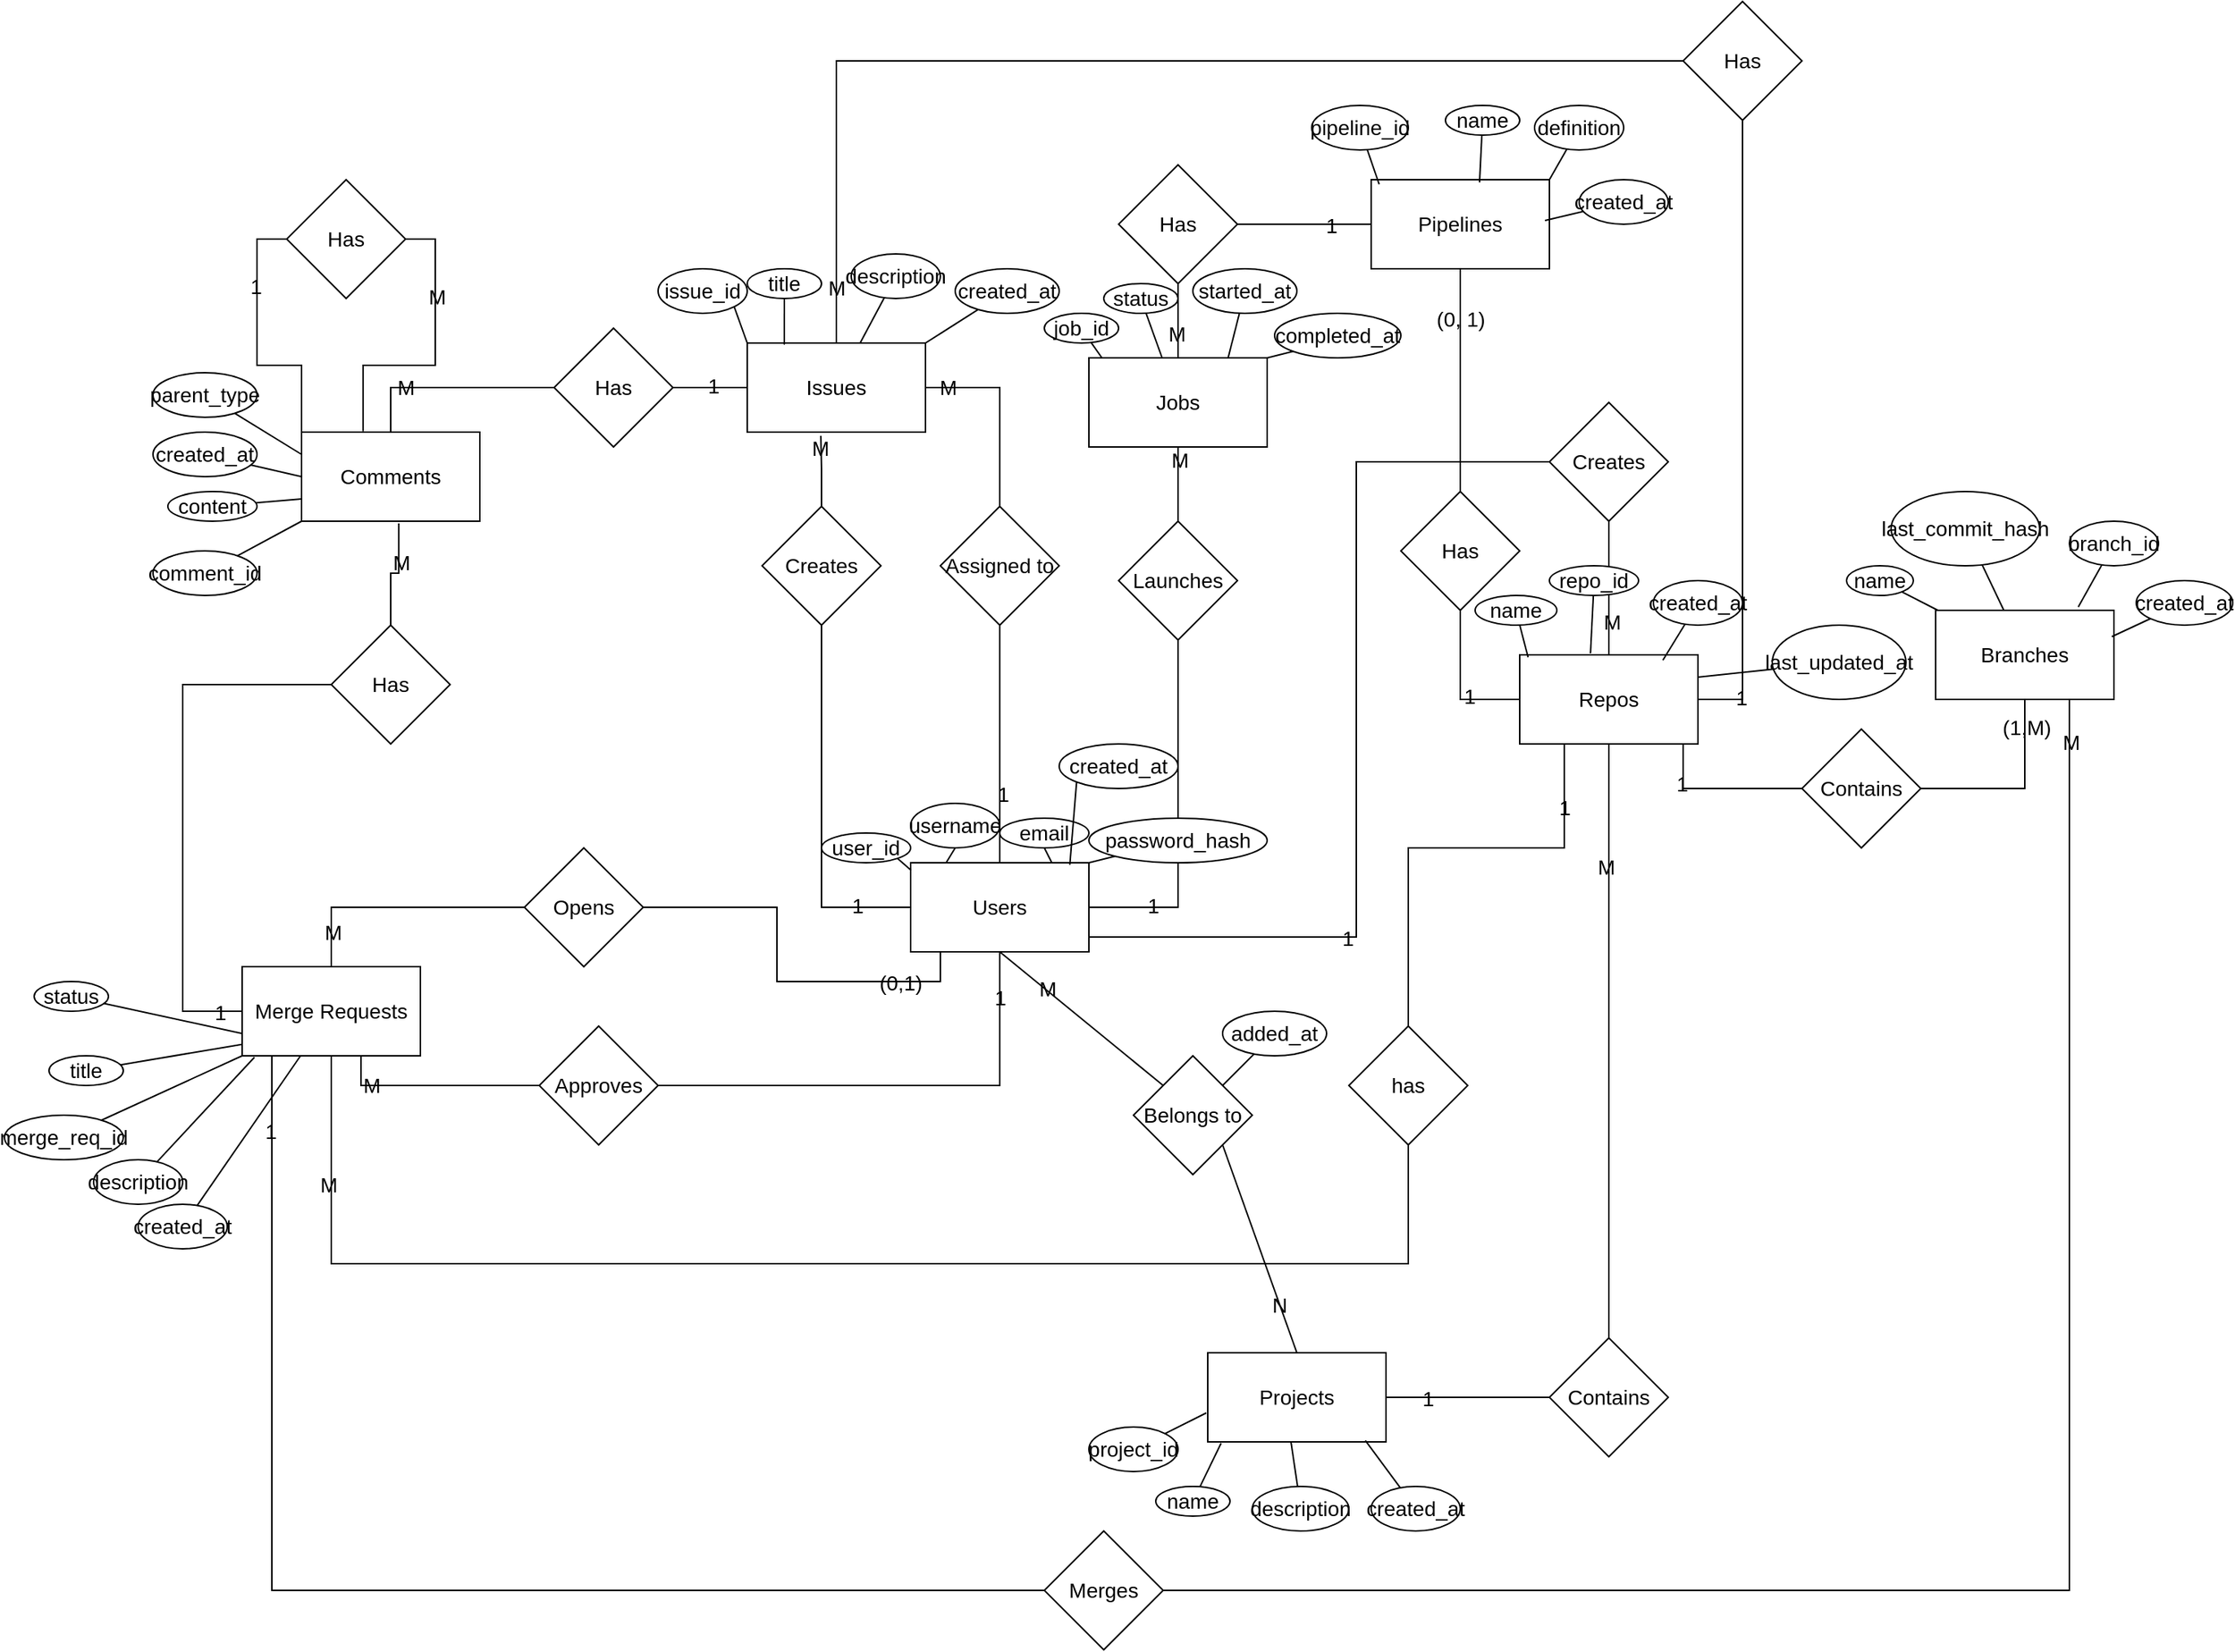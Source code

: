 <mxfile version="25.0.3">
  <diagram name="Page-1" id="9WMXPmVGfLl9m-wF9AGq">
    <mxGraphModel dx="3436" dy="2526" grid="1" gridSize="10" guides="1" tooltips="1" connect="1" arrows="1" fold="1" page="1" pageScale="1" pageWidth="850" pageHeight="1100" math="0" shadow="0">
      <root>
        <mxCell id="0" />
        <mxCell id="1" parent="0" />
        <mxCell id="Exz_5KAonhEpIPO5piU3-28" style="edgeStyle=orthogonalEdgeStyle;shape=connector;rounded=0;orthogonalLoop=1;jettySize=auto;html=1;entryX=0.5;entryY=1;entryDx=0;entryDy=0;strokeColor=default;align=center;verticalAlign=middle;fontFamily=Helvetica;fontSize=14;fontColor=default;labelBackgroundColor=none;endArrow=none;endFill=0;" parent="1" source="7focWxFbv3LHwCpcYrbg-1" target="Exz_5KAonhEpIPO5piU3-11" edge="1">
          <mxGeometry relative="1" as="geometry" />
        </mxCell>
        <mxCell id="Exz_5KAonhEpIPO5piU3-44" value="1" style="edgeLabel;html=1;align=center;verticalAlign=middle;resizable=0;points=[];fontFamily=Helvetica;fontSize=14;fontColor=default;labelBackgroundColor=none;" parent="Exz_5KAonhEpIPO5piU3-28" vertex="1" connectable="0">
          <mxGeometry x="-0.643" y="1" relative="1" as="geometry">
            <mxPoint as="offset" />
          </mxGeometry>
        </mxCell>
        <mxCell id="Exz_5KAonhEpIPO5piU3-42" style="edgeStyle=orthogonalEdgeStyle;shape=connector;rounded=0;orthogonalLoop=1;jettySize=auto;html=1;entryX=0;entryY=0.5;entryDx=0;entryDy=0;strokeColor=default;align=center;verticalAlign=middle;fontFamily=Helvetica;fontSize=14;fontColor=default;labelBackgroundColor=none;endArrow=none;endFill=0;" parent="1" source="7focWxFbv3LHwCpcYrbg-1" target="Exz_5KAonhEpIPO5piU3-40" edge="1">
          <mxGeometry relative="1" as="geometry">
            <Array as="points">
              <mxPoint x="390" y="440" />
              <mxPoint x="390" y="120" />
            </Array>
          </mxGeometry>
        </mxCell>
        <mxCell id="Exz_5KAonhEpIPO5piU3-46" value="1" style="edgeLabel;html=1;align=center;verticalAlign=middle;resizable=0;points=[];fontFamily=Helvetica;fontSize=14;fontColor=default;labelBackgroundColor=none;" parent="Exz_5KAonhEpIPO5piU3-42" vertex="1" connectable="0">
          <mxGeometry x="-0.447" y="-1" relative="1" as="geometry">
            <mxPoint as="offset" />
          </mxGeometry>
        </mxCell>
        <mxCell id="7focWxFbv3LHwCpcYrbg-1" value="Users" style="rounded=0;whiteSpace=wrap;html=1;fontSize=14;labelBackgroundColor=none;" parent="1" vertex="1">
          <mxGeometry x="90" y="390" width="120" height="60" as="geometry" />
        </mxCell>
        <mxCell id="Exz_5KAonhEpIPO5piU3-63" style="edgeStyle=orthogonalEdgeStyle;shape=connector;rounded=0;orthogonalLoop=1;jettySize=auto;html=1;entryX=0.5;entryY=1;entryDx=0;entryDy=0;strokeColor=default;align=center;verticalAlign=middle;fontFamily=Helvetica;fontSize=14;fontColor=default;labelBackgroundColor=none;endArrow=none;endFill=0;" parent="1" source="Exz_5KAonhEpIPO5piU3-1" target="Exz_5KAonhEpIPO5piU3-59" edge="1">
          <mxGeometry relative="1" as="geometry">
            <Array as="points">
              <mxPoint x="650" y="280" />
            </Array>
          </mxGeometry>
        </mxCell>
        <mxCell id="Exz_5KAonhEpIPO5piU3-64" value="1" style="edgeLabel;html=1;align=center;verticalAlign=middle;resizable=0;points=[];fontFamily=Helvetica;fontSize=14;fontColor=default;labelBackgroundColor=none;" parent="Exz_5KAonhEpIPO5piU3-63" vertex="1" connectable="0">
          <mxGeometry x="-0.852" y="1" relative="1" as="geometry">
            <mxPoint as="offset" />
          </mxGeometry>
        </mxCell>
        <mxCell id="Exz_5KAonhEpIPO5piU3-78" style="edgeStyle=orthogonalEdgeStyle;shape=connector;rounded=0;orthogonalLoop=1;jettySize=auto;html=1;entryX=0;entryY=0.5;entryDx=0;entryDy=0;strokeColor=default;align=center;verticalAlign=middle;fontFamily=Helvetica;fontSize=14;fontColor=default;labelBackgroundColor=none;endArrow=none;endFill=0;" parent="1" source="Exz_5KAonhEpIPO5piU3-1" target="Exz_5KAonhEpIPO5piU3-77" edge="1">
          <mxGeometry relative="1" as="geometry">
            <Array as="points">
              <mxPoint x="610" y="340" />
            </Array>
          </mxGeometry>
        </mxCell>
        <mxCell id="Exz_5KAonhEpIPO5piU3-80" value="1" style="edgeLabel;html=1;align=center;verticalAlign=middle;resizable=0;points=[];fontFamily=Helvetica;fontSize=14;fontColor=default;labelBackgroundColor=none;" parent="Exz_5KAonhEpIPO5piU3-78" vertex="1" connectable="0">
          <mxGeometry x="-0.522" y="-1" relative="1" as="geometry">
            <mxPoint as="offset" />
          </mxGeometry>
        </mxCell>
        <mxCell id="Exz_5KAonhEpIPO5piU3-1" value="Repos" style="rounded=0;whiteSpace=wrap;html=1;fontSize=14;labelBackgroundColor=none;" parent="1" vertex="1">
          <mxGeometry x="500" y="250" width="120" height="60" as="geometry" />
        </mxCell>
        <mxCell id="Exz_5KAonhEpIPO5piU3-61" style="edgeStyle=orthogonalEdgeStyle;shape=connector;rounded=0;orthogonalLoop=1;jettySize=auto;html=1;entryX=0;entryY=0.5;entryDx=0;entryDy=0;strokeColor=default;align=center;verticalAlign=middle;fontFamily=Helvetica;fontSize=14;fontColor=default;labelBackgroundColor=none;endArrow=none;endFill=0;" parent="1" source="Exz_5KAonhEpIPO5piU3-2" target="Exz_5KAonhEpIPO5piU3-59" edge="1">
          <mxGeometry relative="1" as="geometry">
            <Array as="points">
              <mxPoint x="40" y="-150" />
            </Array>
          </mxGeometry>
        </mxCell>
        <mxCell id="Exz_5KAonhEpIPO5piU3-65" value="M" style="edgeLabel;html=1;align=center;verticalAlign=middle;resizable=0;points=[];fontFamily=Helvetica;fontSize=14;fontColor=default;labelBackgroundColor=none;" parent="Exz_5KAonhEpIPO5piU3-61" vertex="1" connectable="0">
          <mxGeometry x="-0.901" relative="1" as="geometry">
            <mxPoint as="offset" />
          </mxGeometry>
        </mxCell>
        <mxCell id="Exz_5KAonhEpIPO5piU3-88" style="edgeStyle=orthogonalEdgeStyle;shape=connector;rounded=0;orthogonalLoop=1;jettySize=auto;html=1;entryX=1;entryY=0.5;entryDx=0;entryDy=0;strokeColor=default;align=center;verticalAlign=middle;fontFamily=Helvetica;fontSize=14;fontColor=default;labelBackgroundColor=none;endArrow=none;endFill=0;" parent="1" source="Exz_5KAonhEpIPO5piU3-2" target="Exz_5KAonhEpIPO5piU3-83" edge="1">
          <mxGeometry relative="1" as="geometry" />
        </mxCell>
        <mxCell id="Exz_5KAonhEpIPO5piU3-92" value="1" style="edgeLabel;html=1;align=center;verticalAlign=middle;resizable=0;points=[];fontFamily=Helvetica;fontSize=14;fontColor=default;labelBackgroundColor=none;" parent="Exz_5KAonhEpIPO5piU3-88" vertex="1" connectable="0">
          <mxGeometry x="-0.083" y="-1" relative="1" as="geometry">
            <mxPoint as="offset" />
          </mxGeometry>
        </mxCell>
        <mxCell id="Exz_5KAonhEpIPO5piU3-2" value="Issues" style="rounded=0;whiteSpace=wrap;html=1;fontSize=14;labelBackgroundColor=none;" parent="1" vertex="1">
          <mxGeometry x="-20" y="40" width="120" height="60" as="geometry" />
        </mxCell>
        <mxCell id="Exz_5KAonhEpIPO5piU3-68" style="edgeStyle=orthogonalEdgeStyle;shape=connector;rounded=0;orthogonalLoop=1;jettySize=auto;html=1;entryX=0.5;entryY=0;entryDx=0;entryDy=0;strokeColor=default;align=center;verticalAlign=middle;fontFamily=Helvetica;fontSize=14;fontColor=default;labelBackgroundColor=none;endArrow=none;endFill=0;" parent="1" source="Exz_5KAonhEpIPO5piU3-3" target="Exz_5KAonhEpIPO5piU3-67" edge="1">
          <mxGeometry relative="1" as="geometry" />
        </mxCell>
        <mxCell id="Exz_5KAonhEpIPO5piU3-74" value="(0, 1)" style="edgeLabel;html=1;align=center;verticalAlign=middle;resizable=0;points=[];fontFamily=Helvetica;fontSize=14;fontColor=default;labelBackgroundColor=none;" parent="Exz_5KAonhEpIPO5piU3-68" vertex="1" connectable="0">
          <mxGeometry x="-0.548" relative="1" as="geometry">
            <mxPoint as="offset" />
          </mxGeometry>
        </mxCell>
        <mxCell id="Exz_5KAonhEpIPO5piU3-70" style="edgeStyle=orthogonalEdgeStyle;shape=connector;rounded=0;orthogonalLoop=1;jettySize=auto;html=1;entryX=1;entryY=0.5;entryDx=0;entryDy=0;strokeColor=default;align=center;verticalAlign=middle;fontFamily=Helvetica;fontSize=14;fontColor=default;labelBackgroundColor=none;endArrow=none;endFill=0;" parent="1" source="Exz_5KAonhEpIPO5piU3-3" target="Exz_5KAonhEpIPO5piU3-66" edge="1">
          <mxGeometry relative="1" as="geometry" />
        </mxCell>
        <mxCell id="Exz_5KAonhEpIPO5piU3-72" value="1" style="edgeLabel;html=1;align=center;verticalAlign=middle;resizable=0;points=[];fontFamily=Helvetica;fontSize=14;fontColor=default;labelBackgroundColor=none;" parent="Exz_5KAonhEpIPO5piU3-70" vertex="1" connectable="0">
          <mxGeometry x="-0.403" y="1" relative="1" as="geometry">
            <mxPoint as="offset" />
          </mxGeometry>
        </mxCell>
        <mxCell id="Exz_5KAonhEpIPO5piU3-3" value="Pipelines" style="rounded=0;whiteSpace=wrap;html=1;fontSize=14;labelBackgroundColor=none;" parent="1" vertex="1">
          <mxGeometry x="400" y="-70" width="120" height="60" as="geometry" />
        </mxCell>
        <mxCell id="Exz_5KAonhEpIPO5piU3-50" style="edgeStyle=orthogonalEdgeStyle;shape=connector;rounded=0;orthogonalLoop=1;jettySize=auto;html=1;entryX=0;entryY=0.5;entryDx=0;entryDy=0;strokeColor=default;align=center;verticalAlign=middle;fontFamily=Helvetica;fontSize=14;fontColor=default;labelBackgroundColor=none;endArrow=none;endFill=0;" parent="1" source="Exz_5KAonhEpIPO5piU3-4" target="Exz_5KAonhEpIPO5piU3-41" edge="1">
          <mxGeometry relative="1" as="geometry" />
        </mxCell>
        <mxCell id="Exz_5KAonhEpIPO5piU3-52" value="1" style="edgeLabel;html=1;align=center;verticalAlign=middle;resizable=0;points=[];fontFamily=Helvetica;fontSize=14;fontColor=default;labelBackgroundColor=none;" parent="Exz_5KAonhEpIPO5piU3-50" vertex="1" connectable="0">
          <mxGeometry x="-0.496" y="-1" relative="1" as="geometry">
            <mxPoint as="offset" />
          </mxGeometry>
        </mxCell>
        <mxCell id="Exz_5KAonhEpIPO5piU3-4" value="Projects" style="rounded=0;whiteSpace=wrap;html=1;fontSize=14;labelBackgroundColor=none;" parent="1" vertex="1">
          <mxGeometry x="290" y="720" width="120" height="60" as="geometry" />
        </mxCell>
        <mxCell id="Exz_5KAonhEpIPO5piU3-5" value="Branches" style="rounded=0;whiteSpace=wrap;html=1;fontSize=14;labelBackgroundColor=none;" parent="1" vertex="1">
          <mxGeometry x="780" y="220" width="120" height="60" as="geometry" />
        </mxCell>
        <mxCell id="Exz_5KAonhEpIPO5piU3-85" style="edgeStyle=orthogonalEdgeStyle;shape=connector;rounded=0;orthogonalLoop=1;jettySize=auto;html=1;entryX=0;entryY=0.5;entryDx=0;entryDy=0;strokeColor=default;align=center;verticalAlign=middle;fontFamily=Helvetica;fontSize=14;fontColor=default;labelBackgroundColor=none;endArrow=none;endFill=0;" parent="1" source="Exz_5KAonhEpIPO5piU3-6" target="Exz_5KAonhEpIPO5piU3-84" edge="1">
          <mxGeometry relative="1" as="geometry">
            <Array as="points">
              <mxPoint x="-400" y="490" />
              <mxPoint x="-400" y="270" />
            </Array>
          </mxGeometry>
        </mxCell>
        <mxCell id="Exz_5KAonhEpIPO5piU3-89" value="1" style="edgeLabel;html=1;align=center;verticalAlign=middle;resizable=0;points=[];fontFamily=Helvetica;fontSize=14;fontColor=default;labelBackgroundColor=none;" parent="Exz_5KAonhEpIPO5piU3-85" vertex="1" connectable="0">
          <mxGeometry x="-0.913" y="1" relative="1" as="geometry">
            <mxPoint as="offset" />
          </mxGeometry>
        </mxCell>
        <mxCell id="Exz_5KAonhEpIPO5piU3-95" style="edgeStyle=orthogonalEdgeStyle;shape=connector;rounded=0;orthogonalLoop=1;jettySize=auto;html=1;entryX=0;entryY=0.5;entryDx=0;entryDy=0;strokeColor=default;align=center;verticalAlign=middle;fontFamily=Helvetica;fontSize=14;fontColor=default;labelBackgroundColor=none;endArrow=none;endFill=0;" parent="1" source="Exz_5KAonhEpIPO5piU3-6" target="Exz_5KAonhEpIPO5piU3-94" edge="1">
          <mxGeometry relative="1" as="geometry">
            <Array as="points">
              <mxPoint x="-340" y="880" />
            </Array>
          </mxGeometry>
        </mxCell>
        <mxCell id="Exz_5KAonhEpIPO5piU3-97" value="1" style="edgeLabel;html=1;align=center;verticalAlign=middle;resizable=0;points=[];fontFamily=Helvetica;fontSize=14;fontColor=default;labelBackgroundColor=none;" parent="Exz_5KAonhEpIPO5piU3-95" vertex="1" connectable="0">
          <mxGeometry x="-0.884" y="-1" relative="1" as="geometry">
            <mxPoint as="offset" />
          </mxGeometry>
        </mxCell>
        <mxCell id="Exz_5KAonhEpIPO5piU3-101" style="edgeStyle=orthogonalEdgeStyle;shape=connector;rounded=0;orthogonalLoop=1;jettySize=auto;html=1;entryX=0.5;entryY=1;entryDx=0;entryDy=0;strokeColor=default;align=center;verticalAlign=middle;fontFamily=Helvetica;fontSize=14;fontColor=default;labelBackgroundColor=none;endArrow=none;endFill=0;" parent="1" source="Exz_5KAonhEpIPO5piU3-6" target="Exz_5KAonhEpIPO5piU3-100" edge="1">
          <mxGeometry relative="1" as="geometry">
            <Array as="points">
              <mxPoint x="-300" y="660" />
              <mxPoint x="425" y="660" />
            </Array>
          </mxGeometry>
        </mxCell>
        <mxCell id="Exz_5KAonhEpIPO5piU3-103" value="M" style="edgeLabel;html=1;align=center;verticalAlign=middle;resizable=0;points=[];fontFamily=Helvetica;fontSize=14;fontColor=default;labelBackgroundColor=none;" parent="Exz_5KAonhEpIPO5piU3-101" vertex="1" connectable="0">
          <mxGeometry x="-0.816" y="-2" relative="1" as="geometry">
            <mxPoint as="offset" />
          </mxGeometry>
        </mxCell>
        <mxCell id="Exz_5KAonhEpIPO5piU3-6" value="Merge Requests" style="rounded=0;whiteSpace=wrap;html=1;fontSize=14;labelBackgroundColor=none;" parent="1" vertex="1">
          <mxGeometry x="-360" y="460" width="120" height="60" as="geometry" />
        </mxCell>
        <mxCell id="Exz_5KAonhEpIPO5piU3-7" value="Jobs" style="rounded=0;whiteSpace=wrap;html=1;fontSize=14;labelBackgroundColor=none;" parent="1" vertex="1">
          <mxGeometry x="210" y="50" width="120" height="60" as="geometry" />
        </mxCell>
        <mxCell id="Exz_5KAonhEpIPO5piU3-8" value="Belongs to" style="rhombus;whiteSpace=wrap;html=1;fontSize=14;labelBackgroundColor=none;" parent="1" vertex="1">
          <mxGeometry x="240" y="520" width="80" height="80" as="geometry" />
        </mxCell>
        <mxCell id="Exz_5KAonhEpIPO5piU3-9" value="" style="endArrow=none;html=1;rounded=0;entryX=0.5;entryY=1;entryDx=0;entryDy=0;exitX=0;exitY=0;exitDx=0;exitDy=0;fontSize=14;labelBackgroundColor=none;" parent="1" source="Exz_5KAonhEpIPO5piU3-8" target="7focWxFbv3LHwCpcYrbg-1" edge="1">
          <mxGeometry width="50" height="50" relative="1" as="geometry">
            <mxPoint x="120" y="550" as="sourcePoint" />
            <mxPoint x="170" y="500" as="targetPoint" />
          </mxGeometry>
        </mxCell>
        <mxCell id="Exz_5KAonhEpIPO5piU3-48" value="M" style="edgeLabel;html=1;align=center;verticalAlign=middle;resizable=0;points=[];fontFamily=Helvetica;fontSize=14;fontColor=default;labelBackgroundColor=none;" parent="Exz_5KAonhEpIPO5piU3-9" vertex="1" connectable="0">
          <mxGeometry x="0.43" y="-1" relative="1" as="geometry">
            <mxPoint as="offset" />
          </mxGeometry>
        </mxCell>
        <mxCell id="Exz_5KAonhEpIPO5piU3-10" value="" style="endArrow=none;html=1;rounded=0;entryX=1;entryY=1;entryDx=0;entryDy=0;exitX=0.5;exitY=0;exitDx=0;exitDy=0;fontSize=14;labelBackgroundColor=none;" parent="1" source="Exz_5KAonhEpIPO5piU3-4" target="Exz_5KAonhEpIPO5piU3-8" edge="1">
          <mxGeometry width="50" height="50" relative="1" as="geometry">
            <mxPoint x="390" y="630" as="sourcePoint" />
            <mxPoint x="300" y="610" as="targetPoint" />
          </mxGeometry>
        </mxCell>
        <mxCell id="Exz_5KAonhEpIPO5piU3-49" value="N" style="edgeLabel;html=1;align=center;verticalAlign=middle;resizable=0;points=[];fontFamily=Helvetica;fontSize=14;fontColor=default;labelBackgroundColor=none;" parent="Exz_5KAonhEpIPO5piU3-10" vertex="1" connectable="0">
          <mxGeometry x="-0.528" y="1" relative="1" as="geometry">
            <mxPoint as="offset" />
          </mxGeometry>
        </mxCell>
        <mxCell id="Exz_5KAonhEpIPO5piU3-29" style="edgeStyle=orthogonalEdgeStyle;shape=connector;rounded=0;orthogonalLoop=1;jettySize=auto;html=1;entryX=0.5;entryY=1;entryDx=0;entryDy=0;strokeColor=default;align=center;verticalAlign=middle;fontFamily=Helvetica;fontSize=14;fontColor=default;labelBackgroundColor=none;endArrow=none;endFill=0;" parent="1" source="Exz_5KAonhEpIPO5piU3-11" target="Exz_5KAonhEpIPO5piU3-7" edge="1">
          <mxGeometry relative="1" as="geometry" />
        </mxCell>
        <mxCell id="Exz_5KAonhEpIPO5piU3-45" value="M" style="edgeLabel;html=1;align=center;verticalAlign=middle;resizable=0;points=[];fontFamily=Helvetica;fontSize=14;fontColor=default;labelBackgroundColor=none;" parent="Exz_5KAonhEpIPO5piU3-29" vertex="1" connectable="0">
          <mxGeometry x="0.668" y="-1" relative="1" as="geometry">
            <mxPoint as="offset" />
          </mxGeometry>
        </mxCell>
        <mxCell id="Exz_5KAonhEpIPO5piU3-11" value="Launches" style="rhombus;whiteSpace=wrap;html=1;fontSize=14;labelBackgroundColor=none;" parent="1" vertex="1">
          <mxGeometry x="230" y="160" width="80" height="80" as="geometry" />
        </mxCell>
        <mxCell id="Exz_5KAonhEpIPO5piU3-17" style="edgeStyle=orthogonalEdgeStyle;rounded=0;orthogonalLoop=1;jettySize=auto;html=1;exitX=0.5;exitY=1;exitDx=0;exitDy=0;entryX=0.5;entryY=0;entryDx=0;entryDy=0;endArrow=none;endFill=0;fontSize=14;labelBackgroundColor=none;" parent="1" source="Exz_5KAonhEpIPO5piU3-12" target="7focWxFbv3LHwCpcYrbg-1" edge="1">
          <mxGeometry relative="1" as="geometry" />
        </mxCell>
        <mxCell id="Exz_5KAonhEpIPO5piU3-26" value="1" style="edgeLabel;html=1;align=center;verticalAlign=middle;resizable=0;points=[];fontFamily=Helvetica;fontSize=14;fontColor=default;labelBackgroundColor=none;" parent="Exz_5KAonhEpIPO5piU3-17" vertex="1" connectable="0">
          <mxGeometry x="0.417" y="2" relative="1" as="geometry">
            <mxPoint as="offset" />
          </mxGeometry>
        </mxCell>
        <mxCell id="Exz_5KAonhEpIPO5piU3-24" style="edgeStyle=orthogonalEdgeStyle;shape=connector;rounded=0;orthogonalLoop=1;jettySize=auto;html=1;exitX=0.5;exitY=0;exitDx=0;exitDy=0;entryX=1;entryY=0.5;entryDx=0;entryDy=0;strokeColor=default;align=center;verticalAlign=middle;fontFamily=Helvetica;fontSize=14;fontColor=default;labelBackgroundColor=none;endArrow=none;endFill=0;" parent="1" source="Exz_5KAonhEpIPO5piU3-12" target="Exz_5KAonhEpIPO5piU3-2" edge="1">
          <mxGeometry relative="1" as="geometry" />
        </mxCell>
        <mxCell id="Exz_5KAonhEpIPO5piU3-27" value="M" style="edgeLabel;html=1;align=center;verticalAlign=middle;resizable=0;points=[];fontFamily=Helvetica;fontSize=14;fontColor=default;labelBackgroundColor=none;" parent="Exz_5KAonhEpIPO5piU3-24" vertex="1" connectable="0">
          <mxGeometry x="0.769" relative="1" as="geometry">
            <mxPoint as="offset" />
          </mxGeometry>
        </mxCell>
        <mxCell id="Exz_5KAonhEpIPO5piU3-12" value="Assigned to" style="rhombus;whiteSpace=wrap;html=1;fontSize=14;labelBackgroundColor=none;" parent="1" vertex="1">
          <mxGeometry x="110" y="150" width="80" height="80" as="geometry" />
        </mxCell>
        <mxCell id="Exz_5KAonhEpIPO5piU3-13" value="Creates" style="rhombus;whiteSpace=wrap;html=1;fontSize=14;labelBackgroundColor=none;" parent="1" vertex="1">
          <mxGeometry x="-10" y="150" width="80" height="80" as="geometry" />
        </mxCell>
        <mxCell id="Exz_5KAonhEpIPO5piU3-32" style="edgeStyle=orthogonalEdgeStyle;shape=connector;rounded=0;orthogonalLoop=1;jettySize=auto;html=1;entryX=0.5;entryY=0;entryDx=0;entryDy=0;strokeColor=default;align=center;verticalAlign=middle;fontFamily=Helvetica;fontSize=14;fontColor=default;labelBackgroundColor=none;endArrow=none;endFill=0;" parent="1" source="Exz_5KAonhEpIPO5piU3-14" target="Exz_5KAonhEpIPO5piU3-6" edge="1">
          <mxGeometry relative="1" as="geometry" />
        </mxCell>
        <mxCell id="Exz_5KAonhEpIPO5piU3-39" value="M" style="edgeLabel;html=1;align=center;verticalAlign=middle;resizable=0;points=[];fontFamily=Helvetica;fontSize=14;fontColor=default;labelBackgroundColor=none;" parent="Exz_5KAonhEpIPO5piU3-32" vertex="1" connectable="0">
          <mxGeometry x="0.724" y="1" relative="1" as="geometry">
            <mxPoint as="offset" />
          </mxGeometry>
        </mxCell>
        <mxCell id="Exz_5KAonhEpIPO5piU3-14" value="Opens" style="rhombus;whiteSpace=wrap;html=1;fontSize=14;labelBackgroundColor=none;" parent="1" vertex="1">
          <mxGeometry x="-170" y="380" width="80" height="80" as="geometry" />
        </mxCell>
        <mxCell id="Exz_5KAonhEpIPO5piU3-33" style="edgeStyle=orthogonalEdgeStyle;shape=connector;rounded=0;orthogonalLoop=1;jettySize=auto;html=1;entryX=0.5;entryY=1;entryDx=0;entryDy=0;strokeColor=default;align=center;verticalAlign=middle;fontFamily=Helvetica;fontSize=14;fontColor=default;labelBackgroundColor=none;endArrow=none;endFill=0;" parent="1" source="Exz_5KAonhEpIPO5piU3-15" target="Exz_5KAonhEpIPO5piU3-6" edge="1">
          <mxGeometry relative="1" as="geometry">
            <Array as="points">
              <mxPoint x="-280" y="540" />
              <mxPoint x="-280" y="520" />
            </Array>
          </mxGeometry>
        </mxCell>
        <mxCell id="Exz_5KAonhEpIPO5piU3-38" value="M" style="edgeLabel;html=1;align=center;verticalAlign=middle;resizable=0;points=[];fontFamily=Helvetica;fontSize=14;fontColor=default;labelBackgroundColor=none;" parent="Exz_5KAonhEpIPO5piU3-33" vertex="1" connectable="0">
          <mxGeometry x="0.419" relative="1" as="geometry">
            <mxPoint as="offset" />
          </mxGeometry>
        </mxCell>
        <mxCell id="Exz_5KAonhEpIPO5piU3-15" value="Approves" style="rhombus;whiteSpace=wrap;html=1;fontSize=14;labelBackgroundColor=none;" parent="1" vertex="1">
          <mxGeometry x="-160" y="500" width="80" height="80" as="geometry" />
        </mxCell>
        <mxCell id="Exz_5KAonhEpIPO5piU3-21" value="" style="endArrow=none;html=1;rounded=0;strokeColor=default;align=center;verticalAlign=middle;fontFamily=Helvetica;fontSize=14;fontColor=default;labelBackgroundColor=none;edgeStyle=orthogonalEdgeStyle;entryX=0;entryY=0.5;entryDx=0;entryDy=0;exitX=0.5;exitY=1;exitDx=0;exitDy=0;" parent="1" source="Exz_5KAonhEpIPO5piU3-13" target="7focWxFbv3LHwCpcYrbg-1" edge="1">
          <mxGeometry width="50" height="50" relative="1" as="geometry">
            <mxPoint y="400" as="sourcePoint" />
            <mxPoint x="50" y="350" as="targetPoint" />
          </mxGeometry>
        </mxCell>
        <mxCell id="Exz_5KAonhEpIPO5piU3-22" value="1" style="edgeLabel;html=1;align=center;verticalAlign=middle;resizable=0;points=[];fontFamily=Helvetica;fontSize=14;fontColor=default;labelBackgroundColor=none;" parent="Exz_5KAonhEpIPO5piU3-21" vertex="1" connectable="0">
          <mxGeometry x="0.707" y="1" relative="1" as="geometry">
            <mxPoint as="offset" />
          </mxGeometry>
        </mxCell>
        <mxCell id="Exz_5KAonhEpIPO5piU3-23" style="edgeStyle=orthogonalEdgeStyle;shape=connector;rounded=0;orthogonalLoop=1;jettySize=auto;html=1;entryX=0.413;entryY=1.042;entryDx=0;entryDy=0;entryPerimeter=0;strokeColor=default;align=center;verticalAlign=middle;fontFamily=Helvetica;fontSize=14;fontColor=default;labelBackgroundColor=none;endArrow=none;endFill=0;" parent="1" source="Exz_5KAonhEpIPO5piU3-13" target="Exz_5KAonhEpIPO5piU3-2" edge="1">
          <mxGeometry relative="1" as="geometry" />
        </mxCell>
        <mxCell id="Exz_5KAonhEpIPO5piU3-25" value="M" style="edgeLabel;html=1;align=center;verticalAlign=middle;resizable=0;points=[];fontFamily=Helvetica;fontSize=14;fontColor=default;labelBackgroundColor=none;" parent="Exz_5KAonhEpIPO5piU3-23" vertex="1" connectable="0">
          <mxGeometry x="0.667" y="1" relative="1" as="geometry">
            <mxPoint as="offset" />
          </mxGeometry>
        </mxCell>
        <mxCell id="Exz_5KAonhEpIPO5piU3-34" style="edgeStyle=orthogonalEdgeStyle;shape=connector;rounded=0;orthogonalLoop=1;jettySize=auto;html=1;strokeColor=default;align=center;verticalAlign=middle;fontFamily=Helvetica;fontSize=14;fontColor=default;labelBackgroundColor=none;endArrow=none;endFill=0;entryX=0.5;entryY=1;entryDx=0;entryDy=0;" parent="1" source="Exz_5KAonhEpIPO5piU3-15" target="7focWxFbv3LHwCpcYrbg-1" edge="1">
          <mxGeometry relative="1" as="geometry">
            <mxPoint x="145" y="460" as="targetPoint" />
          </mxGeometry>
        </mxCell>
        <mxCell id="Exz_5KAonhEpIPO5piU3-37" value="1" style="edgeLabel;html=1;align=center;verticalAlign=middle;resizable=0;points=[];fontFamily=Helvetica;fontSize=14;fontColor=default;labelBackgroundColor=none;" parent="Exz_5KAonhEpIPO5piU3-34" vertex="1" connectable="0">
          <mxGeometry x="0.808" relative="1" as="geometry">
            <mxPoint as="offset" />
          </mxGeometry>
        </mxCell>
        <mxCell id="Exz_5KAonhEpIPO5piU3-35" style="edgeStyle=orthogonalEdgeStyle;shape=connector;rounded=0;orthogonalLoop=1;jettySize=auto;html=1;entryX=0.167;entryY=1;entryDx=0;entryDy=0;entryPerimeter=0;strokeColor=default;align=center;verticalAlign=middle;fontFamily=Helvetica;fontSize=14;fontColor=default;labelBackgroundColor=none;endArrow=none;endFill=0;" parent="1" source="Exz_5KAonhEpIPO5piU3-14" target="7focWxFbv3LHwCpcYrbg-1" edge="1">
          <mxGeometry relative="1" as="geometry" />
        </mxCell>
        <mxCell id="Exz_5KAonhEpIPO5piU3-36" value="(0,1)" style="edgeLabel;html=1;align=center;verticalAlign=middle;resizable=0;points=[];fontFamily=Helvetica;fontSize=14;fontColor=default;labelBackgroundColor=none;" parent="Exz_5KAonhEpIPO5piU3-35" vertex="1" connectable="0">
          <mxGeometry x="0.648" relative="1" as="geometry">
            <mxPoint y="1" as="offset" />
          </mxGeometry>
        </mxCell>
        <mxCell id="Exz_5KAonhEpIPO5piU3-40" value="Creates" style="rhombus;whiteSpace=wrap;html=1;fontSize=14;labelBackgroundColor=none;" parent="1" vertex="1">
          <mxGeometry x="520" y="80" width="80" height="80" as="geometry" />
        </mxCell>
        <mxCell id="Exz_5KAonhEpIPO5piU3-51" style="edgeStyle=orthogonalEdgeStyle;shape=connector;rounded=0;orthogonalLoop=1;jettySize=auto;html=1;entryX=0.5;entryY=1;entryDx=0;entryDy=0;strokeColor=default;align=center;verticalAlign=middle;fontFamily=Helvetica;fontSize=14;fontColor=default;labelBackgroundColor=none;endArrow=none;endFill=0;" parent="1" source="Exz_5KAonhEpIPO5piU3-41" target="Exz_5KAonhEpIPO5piU3-1" edge="1">
          <mxGeometry relative="1" as="geometry" />
        </mxCell>
        <mxCell id="Exz_5KAonhEpIPO5piU3-53" value="M" style="edgeLabel;html=1;align=center;verticalAlign=middle;resizable=0;points=[];fontFamily=Helvetica;fontSize=14;fontColor=default;labelBackgroundColor=none;" parent="Exz_5KAonhEpIPO5piU3-51" vertex="1" connectable="0">
          <mxGeometry x="0.585" y="2" relative="1" as="geometry">
            <mxPoint as="offset" />
          </mxGeometry>
        </mxCell>
        <mxCell id="Exz_5KAonhEpIPO5piU3-41" value="Contains" style="rhombus;whiteSpace=wrap;html=1;fontSize=14;labelBackgroundColor=none;" parent="1" vertex="1">
          <mxGeometry x="520" y="710" width="80" height="80" as="geometry" />
        </mxCell>
        <mxCell id="Exz_5KAonhEpIPO5piU3-43" style="edgeStyle=orthogonalEdgeStyle;shape=connector;rounded=0;orthogonalLoop=1;jettySize=auto;html=1;exitX=0.5;exitY=1;exitDx=0;exitDy=0;strokeColor=default;align=center;verticalAlign=middle;fontFamily=Helvetica;fontSize=14;fontColor=default;labelBackgroundColor=none;endArrow=none;endFill=0;entryX=0.5;entryY=0;entryDx=0;entryDy=0;" parent="1" source="Exz_5KAonhEpIPO5piU3-40" target="Exz_5KAonhEpIPO5piU3-1" edge="1">
          <mxGeometry relative="1" as="geometry">
            <mxPoint x="560" y="240" as="targetPoint" />
          </mxGeometry>
        </mxCell>
        <mxCell id="Exz_5KAonhEpIPO5piU3-47" value="M" style="edgeLabel;html=1;align=center;verticalAlign=middle;resizable=0;points=[];fontFamily=Helvetica;fontSize=14;fontColor=default;labelBackgroundColor=none;" parent="Exz_5KAonhEpIPO5piU3-43" vertex="1" connectable="0">
          <mxGeometry x="0.504" y="2" relative="1" as="geometry">
            <mxPoint as="offset" />
          </mxGeometry>
        </mxCell>
        <mxCell id="Exz_5KAonhEpIPO5piU3-59" value="Has" style="rhombus;whiteSpace=wrap;html=1;fontFamily=Helvetica;fontSize=14;fontColor=default;labelBackgroundColor=none;" parent="1" vertex="1">
          <mxGeometry x="610" y="-190" width="80" height="80" as="geometry" />
        </mxCell>
        <mxCell id="Exz_5KAonhEpIPO5piU3-71" style="edgeStyle=orthogonalEdgeStyle;shape=connector;rounded=0;orthogonalLoop=1;jettySize=auto;html=1;entryX=0.5;entryY=0;entryDx=0;entryDy=0;strokeColor=default;align=center;verticalAlign=middle;fontFamily=Helvetica;fontSize=14;fontColor=default;labelBackgroundColor=none;endArrow=none;endFill=0;" parent="1" source="Exz_5KAonhEpIPO5piU3-66" target="Exz_5KAonhEpIPO5piU3-7" edge="1">
          <mxGeometry relative="1" as="geometry" />
        </mxCell>
        <mxCell id="Exz_5KAonhEpIPO5piU3-73" value="M" style="edgeLabel;html=1;align=center;verticalAlign=middle;resizable=0;points=[];fontFamily=Helvetica;fontSize=14;fontColor=default;labelBackgroundColor=none;" parent="Exz_5KAonhEpIPO5piU3-71" vertex="1" connectable="0">
          <mxGeometry x="0.336" y="-1" relative="1" as="geometry">
            <mxPoint as="offset" />
          </mxGeometry>
        </mxCell>
        <mxCell id="Exz_5KAonhEpIPO5piU3-66" value="Has" style="rhombus;whiteSpace=wrap;html=1;fontFamily=Helvetica;fontSize=14;fontColor=default;labelBackgroundColor=none;" parent="1" vertex="1">
          <mxGeometry x="230" y="-80" width="80" height="80" as="geometry" />
        </mxCell>
        <mxCell id="Exz_5KAonhEpIPO5piU3-69" style="edgeStyle=orthogonalEdgeStyle;shape=connector;rounded=0;orthogonalLoop=1;jettySize=auto;html=1;entryX=0;entryY=0.5;entryDx=0;entryDy=0;strokeColor=default;align=center;verticalAlign=middle;fontFamily=Helvetica;fontSize=14;fontColor=default;labelBackgroundColor=none;endArrow=none;endFill=0;" parent="1" source="Exz_5KAonhEpIPO5piU3-67" target="Exz_5KAonhEpIPO5piU3-1" edge="1">
          <mxGeometry relative="1" as="geometry" />
        </mxCell>
        <mxCell id="Exz_5KAonhEpIPO5piU3-75" value="1" style="edgeLabel;html=1;align=center;verticalAlign=middle;resizable=0;points=[];fontFamily=Helvetica;fontSize=14;fontColor=default;labelBackgroundColor=none;" parent="Exz_5KAonhEpIPO5piU3-69" vertex="1" connectable="0">
          <mxGeometry x="0.321" y="2" relative="1" as="geometry">
            <mxPoint as="offset" />
          </mxGeometry>
        </mxCell>
        <mxCell id="Exz_5KAonhEpIPO5piU3-67" value="Has" style="rhombus;whiteSpace=wrap;html=1;fontFamily=Helvetica;fontSize=14;fontColor=default;labelBackgroundColor=none;" parent="1" vertex="1">
          <mxGeometry x="420" y="140" width="80" height="80" as="geometry" />
        </mxCell>
        <mxCell id="Exz_5KAonhEpIPO5piU3-79" style="edgeStyle=orthogonalEdgeStyle;shape=connector;rounded=0;orthogonalLoop=1;jettySize=auto;html=1;entryX=0.5;entryY=1;entryDx=0;entryDy=0;strokeColor=default;align=center;verticalAlign=middle;fontFamily=Helvetica;fontSize=14;fontColor=default;labelBackgroundColor=none;endArrow=none;endFill=0;" parent="1" source="Exz_5KAonhEpIPO5piU3-77" target="Exz_5KAonhEpIPO5piU3-5" edge="1">
          <mxGeometry relative="1" as="geometry" />
        </mxCell>
        <mxCell id="Exz_5KAonhEpIPO5piU3-81" value="(1,M)" style="edgeLabel;html=1;align=center;verticalAlign=middle;resizable=0;points=[];fontFamily=Helvetica;fontSize=14;fontColor=default;labelBackgroundColor=none;" parent="Exz_5KAonhEpIPO5piU3-79" vertex="1" connectable="0">
          <mxGeometry x="0.707" y="-1" relative="1" as="geometry">
            <mxPoint as="offset" />
          </mxGeometry>
        </mxCell>
        <mxCell id="Exz_5KAonhEpIPO5piU3-77" value="Contains" style="rhombus;whiteSpace=wrap;html=1;fontFamily=Helvetica;fontSize=14;fontColor=default;labelBackgroundColor=none;" parent="1" vertex="1">
          <mxGeometry x="690" y="300" width="80" height="80" as="geometry" />
        </mxCell>
        <mxCell id="9Awgd3QcncQ5fhJfhX5m-8" style="edgeStyle=orthogonalEdgeStyle;rounded=0;orthogonalLoop=1;jettySize=auto;html=1;exitX=0;exitY=0;exitDx=0;exitDy=0;entryX=0;entryY=0.5;entryDx=0;entryDy=0;endArrow=none;endFill=0;fontSize=14;labelBackgroundColor=none;" parent="1" source="Exz_5KAonhEpIPO5piU3-82" target="9Awgd3QcncQ5fhJfhX5m-7" edge="1">
          <mxGeometry relative="1" as="geometry" />
        </mxCell>
        <mxCell id="9Awgd3QcncQ5fhJfhX5m-10" value="1" style="edgeLabel;html=1;align=center;verticalAlign=middle;resizable=0;points=[];fontSize=14;labelBackgroundColor=none;" parent="9Awgd3QcncQ5fhJfhX5m-8" vertex="1" connectable="0">
          <mxGeometry x="0.425" y="1" relative="1" as="geometry">
            <mxPoint as="offset" />
          </mxGeometry>
        </mxCell>
        <mxCell id="Exz_5KAonhEpIPO5piU3-82" value="Comments" style="rounded=0;whiteSpace=wrap;html=1;fontFamily=Helvetica;fontSize=14;fontColor=default;labelBackgroundColor=none;" parent="1" vertex="1">
          <mxGeometry x="-320" y="100" width="120" height="60" as="geometry" />
        </mxCell>
        <mxCell id="Exz_5KAonhEpIPO5piU3-87" style="edgeStyle=orthogonalEdgeStyle;shape=connector;rounded=0;orthogonalLoop=1;jettySize=auto;html=1;entryX=0.5;entryY=0;entryDx=0;entryDy=0;strokeColor=default;align=center;verticalAlign=middle;fontFamily=Helvetica;fontSize=14;fontColor=default;labelBackgroundColor=none;endArrow=none;endFill=0;" parent="1" source="Exz_5KAonhEpIPO5piU3-83" target="Exz_5KAonhEpIPO5piU3-82" edge="1">
          <mxGeometry relative="1" as="geometry" />
        </mxCell>
        <mxCell id="Exz_5KAonhEpIPO5piU3-91" value="M" style="edgeLabel;html=1;align=center;verticalAlign=middle;resizable=0;points=[];fontFamily=Helvetica;fontSize=14;fontColor=default;labelBackgroundColor=none;" parent="Exz_5KAonhEpIPO5piU3-87" vertex="1" connectable="0">
          <mxGeometry x="0.826" y="-2" relative="1" as="geometry">
            <mxPoint x="12" y="-18" as="offset" />
          </mxGeometry>
        </mxCell>
        <mxCell id="Exz_5KAonhEpIPO5piU3-83" value="Has" style="rhombus;whiteSpace=wrap;html=1;fontFamily=Helvetica;fontSize=14;fontColor=default;labelBackgroundColor=none;" parent="1" vertex="1">
          <mxGeometry x="-150" y="30" width="80" height="80" as="geometry" />
        </mxCell>
        <mxCell id="Exz_5KAonhEpIPO5piU3-84" value="Has" style="rhombus;whiteSpace=wrap;html=1;fontFamily=Helvetica;fontSize=14;fontColor=default;labelBackgroundColor=none;" parent="1" vertex="1">
          <mxGeometry x="-300" y="230" width="80" height="80" as="geometry" />
        </mxCell>
        <mxCell id="Exz_5KAonhEpIPO5piU3-86" style="edgeStyle=orthogonalEdgeStyle;shape=connector;rounded=0;orthogonalLoop=1;jettySize=auto;html=1;entryX=0.545;entryY=1.024;entryDx=0;entryDy=0;entryPerimeter=0;strokeColor=default;align=center;verticalAlign=middle;fontFamily=Helvetica;fontSize=14;fontColor=default;labelBackgroundColor=none;endArrow=none;endFill=0;" parent="1" source="Exz_5KAonhEpIPO5piU3-84" target="Exz_5KAonhEpIPO5piU3-82" edge="1">
          <mxGeometry relative="1" as="geometry" />
        </mxCell>
        <mxCell id="Exz_5KAonhEpIPO5piU3-90" value="M" style="edgeLabel;html=1;align=center;verticalAlign=middle;resizable=0;points=[];fontFamily=Helvetica;fontSize=14;fontColor=default;labelBackgroundColor=none;" parent="Exz_5KAonhEpIPO5piU3-86" vertex="1" connectable="0">
          <mxGeometry x="0.301" y="-1" relative="1" as="geometry">
            <mxPoint as="offset" />
          </mxGeometry>
        </mxCell>
        <mxCell id="Exz_5KAonhEpIPO5piU3-96" style="edgeStyle=orthogonalEdgeStyle;shape=connector;rounded=0;orthogonalLoop=1;jettySize=auto;html=1;entryX=0.75;entryY=1;entryDx=0;entryDy=0;strokeColor=default;align=center;verticalAlign=middle;fontFamily=Helvetica;fontSize=14;fontColor=default;labelBackgroundColor=none;endArrow=none;endFill=0;" parent="1" source="Exz_5KAonhEpIPO5piU3-94" target="Exz_5KAonhEpIPO5piU3-5" edge="1">
          <mxGeometry relative="1" as="geometry" />
        </mxCell>
        <mxCell id="Exz_5KAonhEpIPO5piU3-98" value="M" style="edgeLabel;html=1;align=center;verticalAlign=middle;resizable=0;points=[];fontFamily=Helvetica;fontSize=14;fontColor=default;labelBackgroundColor=none;" parent="Exz_5KAonhEpIPO5piU3-96" vertex="1" connectable="0">
          <mxGeometry x="0.952" y="-1" relative="1" as="geometry">
            <mxPoint as="offset" />
          </mxGeometry>
        </mxCell>
        <mxCell id="Exz_5KAonhEpIPO5piU3-94" value="Merges" style="rhombus;whiteSpace=wrap;html=1;fontFamily=Helvetica;fontSize=14;fontColor=default;labelBackgroundColor=none;" parent="1" vertex="1">
          <mxGeometry x="180" y="840" width="80" height="80" as="geometry" />
        </mxCell>
        <mxCell id="Exz_5KAonhEpIPO5piU3-102" style="edgeStyle=orthogonalEdgeStyle;shape=connector;rounded=0;orthogonalLoop=1;jettySize=auto;html=1;entryX=0.25;entryY=1;entryDx=0;entryDy=0;strokeColor=default;align=center;verticalAlign=middle;fontFamily=Helvetica;fontSize=14;fontColor=default;labelBackgroundColor=none;endArrow=none;endFill=0;exitX=0.5;exitY=0;exitDx=0;exitDy=0;" parent="1" source="Exz_5KAonhEpIPO5piU3-100" target="Exz_5KAonhEpIPO5piU3-1" edge="1">
          <mxGeometry relative="1" as="geometry">
            <Array as="points">
              <mxPoint x="425" y="380" />
              <mxPoint x="530" y="380" />
            </Array>
          </mxGeometry>
        </mxCell>
        <mxCell id="Exz_5KAonhEpIPO5piU3-104" value="1" style="edgeLabel;html=1;align=center;verticalAlign=middle;resizable=0;points=[];fontFamily=Helvetica;fontSize=14;fontColor=default;labelBackgroundColor=none;" parent="Exz_5KAonhEpIPO5piU3-102" vertex="1" connectable="0">
          <mxGeometry x="0.709" relative="1" as="geometry">
            <mxPoint as="offset" />
          </mxGeometry>
        </mxCell>
        <mxCell id="Exz_5KAonhEpIPO5piU3-100" value="has" style="rhombus;whiteSpace=wrap;html=1;fontFamily=Helvetica;fontSize=14;fontColor=default;labelBackgroundColor=none;" parent="1" vertex="1">
          <mxGeometry x="385" y="500" width="80" height="80" as="geometry" />
        </mxCell>
        <mxCell id="Exz_5KAonhEpIPO5piU3-105" value="user_id" style="ellipse;whiteSpace=wrap;html=1;fontFamily=Helvetica;fontSize=14;fontColor=default;labelBackgroundColor=none;" parent="1" vertex="1">
          <mxGeometry x="30" y="370" width="60" height="20" as="geometry" />
        </mxCell>
        <mxCell id="Exz_5KAonhEpIPO5piU3-106" value="username" style="ellipse;whiteSpace=wrap;html=1;fontFamily=Helvetica;fontSize=14;fontColor=default;labelBackgroundColor=none;" parent="1" vertex="1">
          <mxGeometry x="90" y="350" width="60" height="30" as="geometry" />
        </mxCell>
        <mxCell id="Exz_5KAonhEpIPO5piU3-107" value="email" style="ellipse;whiteSpace=wrap;html=1;fontFamily=Helvetica;fontSize=14;fontColor=default;labelBackgroundColor=none;" parent="1" vertex="1">
          <mxGeometry x="150" y="360" width="60" height="20" as="geometry" />
        </mxCell>
        <mxCell id="Exz_5KAonhEpIPO5piU3-119" style="edgeStyle=none;shape=connector;rounded=0;orthogonalLoop=1;jettySize=auto;html=1;exitX=0;exitY=1;exitDx=0;exitDy=0;entryX=1;entryY=0;entryDx=0;entryDy=0;strokeColor=default;align=center;verticalAlign=middle;fontFamily=Helvetica;fontSize=14;fontColor=default;labelBackgroundColor=none;endArrow=none;endFill=0;" parent="1" source="Exz_5KAonhEpIPO5piU3-108" target="7focWxFbv3LHwCpcYrbg-1" edge="1">
          <mxGeometry relative="1" as="geometry" />
        </mxCell>
        <mxCell id="Exz_5KAonhEpIPO5piU3-108" value="password_hash" style="ellipse;whiteSpace=wrap;html=1;fontFamily=Helvetica;fontSize=14;fontColor=default;labelBackgroundColor=none;" parent="1" vertex="1">
          <mxGeometry x="210" y="360" width="120" height="30" as="geometry" />
        </mxCell>
        <mxCell id="Exz_5KAonhEpIPO5piU3-111" value="created_at" style="ellipse;whiteSpace=wrap;html=1;fontFamily=Helvetica;fontSize=14;fontColor=default;labelBackgroundColor=none;" parent="1" vertex="1">
          <mxGeometry x="190" y="310" width="80" height="30" as="geometry" />
        </mxCell>
        <mxCell id="Exz_5KAonhEpIPO5piU3-116" style="edgeStyle=none;shape=connector;rounded=0;orthogonalLoop=1;jettySize=auto;html=1;exitX=1;exitY=1;exitDx=0;exitDy=0;entryX=0.003;entryY=0.086;entryDx=0;entryDy=0;entryPerimeter=0;strokeColor=default;align=center;verticalAlign=middle;fontFamily=Helvetica;fontSize=14;fontColor=default;labelBackgroundColor=none;endArrow=none;endFill=0;" parent="1" source="Exz_5KAonhEpIPO5piU3-105" target="7focWxFbv3LHwCpcYrbg-1" edge="1">
          <mxGeometry relative="1" as="geometry" />
        </mxCell>
        <mxCell id="Exz_5KAonhEpIPO5piU3-117" style="edgeStyle=none;shape=connector;rounded=0;orthogonalLoop=1;jettySize=auto;html=1;exitX=0.5;exitY=1;exitDx=0;exitDy=0;entryX=0.201;entryY=-0.006;entryDx=0;entryDy=0;entryPerimeter=0;strokeColor=default;align=center;verticalAlign=middle;fontFamily=Helvetica;fontSize=14;fontColor=default;labelBackgroundColor=none;endArrow=none;endFill=0;" parent="1" source="Exz_5KAonhEpIPO5piU3-106" target="7focWxFbv3LHwCpcYrbg-1" edge="1">
          <mxGeometry relative="1" as="geometry" />
        </mxCell>
        <mxCell id="Exz_5KAonhEpIPO5piU3-118" style="edgeStyle=none;shape=connector;rounded=0;orthogonalLoop=1;jettySize=auto;html=1;exitX=0.5;exitY=1;exitDx=0;exitDy=0;entryX=0.792;entryY=0;entryDx=0;entryDy=0;entryPerimeter=0;strokeColor=default;align=center;verticalAlign=middle;fontFamily=Helvetica;fontSize=14;fontColor=default;labelBackgroundColor=none;endArrow=none;endFill=0;" parent="1" source="Exz_5KAonhEpIPO5piU3-107" target="7focWxFbv3LHwCpcYrbg-1" edge="1">
          <mxGeometry relative="1" as="geometry" />
        </mxCell>
        <mxCell id="Exz_5KAonhEpIPO5piU3-120" style="edgeStyle=none;shape=connector;rounded=0;orthogonalLoop=1;jettySize=auto;html=1;exitX=0;exitY=1;exitDx=0;exitDy=0;entryX=0.893;entryY=0.023;entryDx=0;entryDy=0;entryPerimeter=0;strokeColor=default;align=center;verticalAlign=middle;fontFamily=Helvetica;fontSize=14;fontColor=default;labelBackgroundColor=none;endArrow=none;endFill=0;" parent="1" source="Exz_5KAonhEpIPO5piU3-111" target="7focWxFbv3LHwCpcYrbg-1" edge="1">
          <mxGeometry relative="1" as="geometry" />
        </mxCell>
        <mxCell id="Exz_5KAonhEpIPO5piU3-125" style="edgeStyle=none;shape=connector;rounded=0;orthogonalLoop=1;jettySize=auto;html=1;exitX=1;exitY=1;exitDx=0;exitDy=0;entryX=0;entryY=0;entryDx=0;entryDy=0;strokeColor=default;align=center;verticalAlign=middle;fontFamily=Helvetica;fontSize=14;fontColor=default;labelBackgroundColor=none;endArrow=none;endFill=0;" parent="1" source="Exz_5KAonhEpIPO5piU3-121" target="Exz_5KAonhEpIPO5piU3-2" edge="1">
          <mxGeometry relative="1" as="geometry" />
        </mxCell>
        <mxCell id="Exz_5KAonhEpIPO5piU3-121" value="issue_id" style="ellipse;whiteSpace=wrap;html=1;fontFamily=Helvetica;fontSize=14;fontColor=default;labelBackgroundColor=none;" parent="1" vertex="1">
          <mxGeometry x="-80" y="-10" width="60" height="30" as="geometry" />
        </mxCell>
        <mxCell id="Exz_5KAonhEpIPO5piU3-122" value="title" style="ellipse;whiteSpace=wrap;html=1;fontFamily=Helvetica;fontSize=14;fontColor=default;labelBackgroundColor=none;" parent="1" vertex="1">
          <mxGeometry x="-20" y="-10" width="50" height="20" as="geometry" />
        </mxCell>
        <mxCell id="Exz_5KAonhEpIPO5piU3-128" style="edgeStyle=none;shape=connector;rounded=0;orthogonalLoop=1;jettySize=auto;html=1;strokeColor=default;align=center;verticalAlign=middle;fontFamily=Helvetica;fontSize=14;fontColor=default;labelBackgroundColor=none;endArrow=none;endFill=0;" parent="1" source="Exz_5KAonhEpIPO5piU3-123" target="Exz_5KAonhEpIPO5piU3-2" edge="1">
          <mxGeometry relative="1" as="geometry" />
        </mxCell>
        <mxCell id="Exz_5KAonhEpIPO5piU3-123" value="description" style="ellipse;whiteSpace=wrap;html=1;fontFamily=Helvetica;fontSize=14;fontColor=default;labelBackgroundColor=none;" parent="1" vertex="1">
          <mxGeometry x="50" y="-20" width="60" height="30" as="geometry" />
        </mxCell>
        <mxCell id="Exz_5KAonhEpIPO5piU3-129" style="edgeStyle=none;shape=connector;rounded=0;orthogonalLoop=1;jettySize=auto;html=1;entryX=1;entryY=0;entryDx=0;entryDy=0;strokeColor=default;align=center;verticalAlign=middle;fontFamily=Helvetica;fontSize=14;fontColor=default;labelBackgroundColor=none;endArrow=none;endFill=0;" parent="1" source="Exz_5KAonhEpIPO5piU3-124" target="Exz_5KAonhEpIPO5piU3-2" edge="1">
          <mxGeometry relative="1" as="geometry" />
        </mxCell>
        <mxCell id="Exz_5KAonhEpIPO5piU3-124" value="created_at" style="ellipse;whiteSpace=wrap;html=1;fontFamily=Helvetica;fontSize=14;fontColor=default;labelBackgroundColor=none;" parent="1" vertex="1">
          <mxGeometry x="120" y="-10" width="70" height="30" as="geometry" />
        </mxCell>
        <mxCell id="Exz_5KAonhEpIPO5piU3-127" style="edgeStyle=none;shape=connector;rounded=0;orthogonalLoop=1;jettySize=auto;html=1;entryX=0.208;entryY=0.019;entryDx=0;entryDy=0;entryPerimeter=0;strokeColor=default;align=center;verticalAlign=middle;fontFamily=Helvetica;fontSize=14;fontColor=default;labelBackgroundColor=none;endArrow=none;endFill=0;" parent="1" source="Exz_5KAonhEpIPO5piU3-122" target="Exz_5KAonhEpIPO5piU3-2" edge="1">
          <mxGeometry relative="1" as="geometry" />
        </mxCell>
        <mxCell id="Exz_5KAonhEpIPO5piU3-130" value="job_id" style="ellipse;whiteSpace=wrap;html=1;fontFamily=Helvetica;fontSize=14;fontColor=default;labelBackgroundColor=none;" parent="1" vertex="1">
          <mxGeometry x="180" y="20" width="50" height="20" as="geometry" />
        </mxCell>
        <mxCell id="Exz_5KAonhEpIPO5piU3-136" style="edgeStyle=none;shape=connector;rounded=0;orthogonalLoop=1;jettySize=auto;html=1;strokeColor=default;align=center;verticalAlign=middle;fontFamily=Helvetica;fontSize=14;fontColor=default;labelBackgroundColor=none;endArrow=none;endFill=0;" parent="1" source="Exz_5KAonhEpIPO5piU3-131" target="Exz_5KAonhEpIPO5piU3-7" edge="1">
          <mxGeometry relative="1" as="geometry" />
        </mxCell>
        <mxCell id="Exz_5KAonhEpIPO5piU3-131" value="status" style="ellipse;whiteSpace=wrap;html=1;fontFamily=Helvetica;fontSize=14;fontColor=default;labelBackgroundColor=none;" parent="1" vertex="1">
          <mxGeometry x="220" width="50" height="20" as="geometry" />
        </mxCell>
        <mxCell id="Exz_5KAonhEpIPO5piU3-132" value="started_at" style="ellipse;whiteSpace=wrap;html=1;fontFamily=Helvetica;fontSize=14;fontColor=default;labelBackgroundColor=none;" parent="1" vertex="1">
          <mxGeometry x="280" y="-10" width="70" height="30" as="geometry" />
        </mxCell>
        <mxCell id="Exz_5KAonhEpIPO5piU3-134" style="edgeStyle=none;shape=connector;rounded=0;orthogonalLoop=1;jettySize=auto;html=1;exitX=0;exitY=1;exitDx=0;exitDy=0;entryX=1;entryY=0;entryDx=0;entryDy=0;strokeColor=default;align=center;verticalAlign=middle;fontFamily=Helvetica;fontSize=14;fontColor=default;labelBackgroundColor=none;endArrow=none;endFill=0;" parent="1" source="Exz_5KAonhEpIPO5piU3-133" target="Exz_5KAonhEpIPO5piU3-7" edge="1">
          <mxGeometry relative="1" as="geometry" />
        </mxCell>
        <mxCell id="Exz_5KAonhEpIPO5piU3-133" value="completed_at" style="ellipse;whiteSpace=wrap;html=1;fontFamily=Helvetica;fontSize=14;fontColor=default;labelBackgroundColor=none;" parent="1" vertex="1">
          <mxGeometry x="335" y="20" width="85" height="30" as="geometry" />
        </mxCell>
        <mxCell id="Exz_5KAonhEpIPO5piU3-135" style="edgeStyle=none;shape=connector;rounded=0;orthogonalLoop=1;jettySize=auto;html=1;entryX=0.781;entryY=0;entryDx=0;entryDy=0;entryPerimeter=0;strokeColor=default;align=center;verticalAlign=middle;fontFamily=Helvetica;fontSize=14;fontColor=default;labelBackgroundColor=none;endArrow=none;endFill=0;" parent="1" source="Exz_5KAonhEpIPO5piU3-132" target="Exz_5KAonhEpIPO5piU3-7" edge="1">
          <mxGeometry relative="1" as="geometry" />
        </mxCell>
        <mxCell id="Exz_5KAonhEpIPO5piU3-137" style="edgeStyle=none;shape=connector;rounded=0;orthogonalLoop=1;jettySize=auto;html=1;entryX=0.073;entryY=0;entryDx=0;entryDy=0;entryPerimeter=0;strokeColor=default;align=center;verticalAlign=middle;fontFamily=Helvetica;fontSize=14;fontColor=default;labelBackgroundColor=none;endArrow=none;endFill=0;" parent="1" source="Exz_5KAonhEpIPO5piU3-130" target="Exz_5KAonhEpIPO5piU3-7" edge="1">
          <mxGeometry relative="1" as="geometry" />
        </mxCell>
        <mxCell id="Exz_5KAonhEpIPO5piU3-138" value="pipeline_id" style="ellipse;whiteSpace=wrap;html=1;fontFamily=Helvetica;fontSize=14;fontColor=default;labelBackgroundColor=none;" parent="1" vertex="1">
          <mxGeometry x="360" y="-120" width="65" height="30" as="geometry" />
        </mxCell>
        <mxCell id="Exz_5KAonhEpIPO5piU3-139" value="name" style="ellipse;whiteSpace=wrap;html=1;fontFamily=Helvetica;fontSize=14;fontColor=default;labelBackgroundColor=none;" parent="1" vertex="1">
          <mxGeometry x="450" y="-120" width="50" height="20" as="geometry" />
        </mxCell>
        <mxCell id="Exz_5KAonhEpIPO5piU3-144" style="edgeStyle=none;shape=connector;rounded=0;orthogonalLoop=1;jettySize=auto;html=1;entryX=1;entryY=0;entryDx=0;entryDy=0;strokeColor=default;align=center;verticalAlign=middle;fontFamily=Helvetica;fontSize=14;fontColor=default;labelBackgroundColor=none;endArrow=none;endFill=0;" parent="1" source="Exz_5KAonhEpIPO5piU3-140" target="Exz_5KAonhEpIPO5piU3-3" edge="1">
          <mxGeometry relative="1" as="geometry" />
        </mxCell>
        <mxCell id="Exz_5KAonhEpIPO5piU3-140" value="definition" style="ellipse;whiteSpace=wrap;html=1;fontFamily=Helvetica;fontSize=14;fontColor=default;labelBackgroundColor=none;" parent="1" vertex="1">
          <mxGeometry x="510" y="-120" width="60" height="30" as="geometry" />
        </mxCell>
        <mxCell id="Exz_5KAonhEpIPO5piU3-142" style="edgeStyle=none;shape=connector;rounded=0;orthogonalLoop=1;jettySize=auto;html=1;entryX=0.045;entryY=0.052;entryDx=0;entryDy=0;entryPerimeter=0;strokeColor=default;align=center;verticalAlign=middle;fontFamily=Helvetica;fontSize=14;fontColor=default;labelBackgroundColor=none;endArrow=none;endFill=0;" parent="1" source="Exz_5KAonhEpIPO5piU3-138" target="Exz_5KAonhEpIPO5piU3-3" edge="1">
          <mxGeometry relative="1" as="geometry" />
        </mxCell>
        <mxCell id="Exz_5KAonhEpIPO5piU3-143" style="edgeStyle=none;shape=connector;rounded=0;orthogonalLoop=1;jettySize=auto;html=1;entryX=0.608;entryY=0.03;entryDx=0;entryDy=0;entryPerimeter=0;strokeColor=default;align=center;verticalAlign=middle;fontFamily=Helvetica;fontSize=14;fontColor=default;labelBackgroundColor=none;endArrow=none;endFill=0;" parent="1" source="Exz_5KAonhEpIPO5piU3-139" target="Exz_5KAonhEpIPO5piU3-3" edge="1">
          <mxGeometry relative="1" as="geometry" />
        </mxCell>
        <mxCell id="Exz_5KAonhEpIPO5piU3-145" value="created_at" style="ellipse;whiteSpace=wrap;html=1;fontFamily=Helvetica;fontSize=14;fontColor=default;labelBackgroundColor=none;" parent="1" vertex="1">
          <mxGeometry x="540" y="-70" width="60" height="30" as="geometry" />
        </mxCell>
        <mxCell id="Exz_5KAonhEpIPO5piU3-146" style="edgeStyle=none;shape=connector;rounded=0;orthogonalLoop=1;jettySize=auto;html=1;entryX=0.975;entryY=0.459;entryDx=0;entryDy=0;entryPerimeter=0;strokeColor=default;align=center;verticalAlign=middle;fontFamily=Helvetica;fontSize=14;fontColor=default;labelBackgroundColor=none;endArrow=none;endFill=0;" parent="1" source="Exz_5KAonhEpIPO5piU3-145" target="Exz_5KAonhEpIPO5piU3-3" edge="1">
          <mxGeometry relative="1" as="geometry" />
        </mxCell>
        <mxCell id="Exz_5KAonhEpIPO5piU3-148" value="created_at" style="ellipse;whiteSpace=wrap;html=1;fontFamily=Helvetica;fontSize=14;fontColor=default;labelBackgroundColor=none;" parent="1" vertex="1">
          <mxGeometry x="915" y="200" width="65" height="30" as="geometry" />
        </mxCell>
        <mxCell id="Exz_5KAonhEpIPO5piU3-153" style="edgeStyle=none;shape=connector;rounded=0;orthogonalLoop=1;jettySize=auto;html=1;strokeColor=default;align=center;verticalAlign=middle;fontFamily=Helvetica;fontSize=14;fontColor=default;labelBackgroundColor=none;endArrow=none;endFill=0;" parent="1" source="Exz_5KAonhEpIPO5piU3-149" target="Exz_5KAonhEpIPO5piU3-5" edge="1">
          <mxGeometry relative="1" as="geometry" />
        </mxCell>
        <mxCell id="Exz_5KAonhEpIPO5piU3-149" value="last_commit_hash" style="ellipse;whiteSpace=wrap;html=1;fontFamily=Helvetica;fontSize=14;fontColor=default;labelBackgroundColor=none;" parent="1" vertex="1">
          <mxGeometry x="750" y="140" width="100" height="50" as="geometry" />
        </mxCell>
        <mxCell id="Exz_5KAonhEpIPO5piU3-152" style="edgeStyle=none;shape=connector;rounded=0;orthogonalLoop=1;jettySize=auto;html=1;strokeColor=default;align=center;verticalAlign=middle;fontFamily=Helvetica;fontSize=14;fontColor=default;labelBackgroundColor=none;endArrow=none;endFill=0;" parent="1" source="Exz_5KAonhEpIPO5piU3-150" target="Exz_5KAonhEpIPO5piU3-5" edge="1">
          <mxGeometry relative="1" as="geometry" />
        </mxCell>
        <mxCell id="Exz_5KAonhEpIPO5piU3-150" value="name" style="ellipse;whiteSpace=wrap;html=1;fontFamily=Helvetica;fontSize=14;fontColor=default;labelBackgroundColor=none;" parent="1" vertex="1">
          <mxGeometry x="720" y="190" width="45" height="20" as="geometry" />
        </mxCell>
        <mxCell id="Exz_5KAonhEpIPO5piU3-151" value="branch_id" style="ellipse;whiteSpace=wrap;html=1;fontFamily=Helvetica;fontSize=14;fontColor=default;labelBackgroundColor=none;" parent="1" vertex="1">
          <mxGeometry x="870" y="160" width="60" height="30" as="geometry" />
        </mxCell>
        <mxCell id="Exz_5KAonhEpIPO5piU3-154" style="edgeStyle=none;shape=connector;rounded=0;orthogonalLoop=1;jettySize=auto;html=1;entryX=0.8;entryY=-0.037;entryDx=0;entryDy=0;entryPerimeter=0;strokeColor=default;align=center;verticalAlign=middle;fontFamily=Helvetica;fontSize=14;fontColor=default;labelBackgroundColor=none;endArrow=none;endFill=0;" parent="1" source="Exz_5KAonhEpIPO5piU3-151" target="Exz_5KAonhEpIPO5piU3-5" edge="1">
          <mxGeometry relative="1" as="geometry" />
        </mxCell>
        <mxCell id="Exz_5KAonhEpIPO5piU3-155" style="edgeStyle=none;shape=connector;rounded=0;orthogonalLoop=1;jettySize=auto;html=1;entryX=0.988;entryY=0.296;entryDx=0;entryDy=0;entryPerimeter=0;strokeColor=default;align=center;verticalAlign=middle;fontFamily=Helvetica;fontSize=14;fontColor=default;labelBackgroundColor=none;endArrow=none;endFill=0;" parent="1" source="Exz_5KAonhEpIPO5piU3-148" target="Exz_5KAonhEpIPO5piU3-5" edge="1">
          <mxGeometry relative="1" as="geometry" />
        </mxCell>
        <mxCell id="Exz_5KAonhEpIPO5piU3-157" value="created_at" style="ellipse;whiteSpace=wrap;html=1;fontFamily=Helvetica;fontSize=14;fontColor=default;labelBackgroundColor=none;" parent="1" vertex="1">
          <mxGeometry x="400" y="810" width="60" height="30" as="geometry" />
        </mxCell>
        <mxCell id="Exz_5KAonhEpIPO5piU3-158" value="description" style="ellipse;whiteSpace=wrap;html=1;fontFamily=Helvetica;fontSize=14;fontColor=default;labelBackgroundColor=none;" parent="1" vertex="1">
          <mxGeometry x="320" y="810" width="65" height="30" as="geometry" />
        </mxCell>
        <mxCell id="Exz_5KAonhEpIPO5piU3-159" value="name" style="ellipse;whiteSpace=wrap;html=1;fontFamily=Helvetica;fontSize=14;fontColor=default;labelBackgroundColor=none;" parent="1" vertex="1">
          <mxGeometry x="255" y="810" width="50" height="20" as="geometry" />
        </mxCell>
        <mxCell id="Exz_5KAonhEpIPO5piU3-160" value="project_id" style="ellipse;whiteSpace=wrap;html=1;fontFamily=Helvetica;fontSize=14;fontColor=default;labelBackgroundColor=none;" parent="1" vertex="1">
          <mxGeometry x="210" y="770" width="60" height="30" as="geometry" />
        </mxCell>
        <mxCell id="Exz_5KAonhEpIPO5piU3-161" style="edgeStyle=none;shape=connector;rounded=0;orthogonalLoop=1;jettySize=auto;html=1;exitX=1;exitY=0;exitDx=0;exitDy=0;entryX=-0.008;entryY=0.675;entryDx=0;entryDy=0;entryPerimeter=0;strokeColor=default;align=center;verticalAlign=middle;fontFamily=Helvetica;fontSize=14;fontColor=default;labelBackgroundColor=none;endArrow=none;endFill=0;" parent="1" source="Exz_5KAonhEpIPO5piU3-160" target="Exz_5KAonhEpIPO5piU3-4" edge="1">
          <mxGeometry relative="1" as="geometry" />
        </mxCell>
        <mxCell id="Exz_5KAonhEpIPO5piU3-162" style="edgeStyle=none;shape=connector;rounded=0;orthogonalLoop=1;jettySize=auto;html=1;entryX=0.075;entryY=1.015;entryDx=0;entryDy=0;entryPerimeter=0;strokeColor=default;align=center;verticalAlign=middle;fontFamily=Helvetica;fontSize=14;fontColor=default;labelBackgroundColor=none;endArrow=none;endFill=0;" parent="1" source="Exz_5KAonhEpIPO5piU3-159" target="Exz_5KAonhEpIPO5piU3-4" edge="1">
          <mxGeometry relative="1" as="geometry" />
        </mxCell>
        <mxCell id="Exz_5KAonhEpIPO5piU3-163" style="edgeStyle=none;shape=connector;rounded=0;orthogonalLoop=1;jettySize=auto;html=1;entryX=0.467;entryY=1.002;entryDx=0;entryDy=0;entryPerimeter=0;strokeColor=default;align=center;verticalAlign=middle;fontFamily=Helvetica;fontSize=14;fontColor=default;labelBackgroundColor=none;endArrow=none;endFill=0;" parent="1" source="Exz_5KAonhEpIPO5piU3-158" target="Exz_5KAonhEpIPO5piU3-4" edge="1">
          <mxGeometry relative="1" as="geometry" />
        </mxCell>
        <mxCell id="Exz_5KAonhEpIPO5piU3-164" style="edgeStyle=none;shape=connector;rounded=0;orthogonalLoop=1;jettySize=auto;html=1;entryX=0.884;entryY=0.984;entryDx=0;entryDy=0;entryPerimeter=0;strokeColor=default;align=center;verticalAlign=middle;fontFamily=Helvetica;fontSize=14;fontColor=default;labelBackgroundColor=none;endArrow=none;endFill=0;" parent="1" source="Exz_5KAonhEpIPO5piU3-157" target="Exz_5KAonhEpIPO5piU3-4" edge="1">
          <mxGeometry relative="1" as="geometry" />
        </mxCell>
        <mxCell id="Exz_5KAonhEpIPO5piU3-175" style="edgeStyle=none;shape=connector;rounded=0;orthogonalLoop=1;jettySize=auto;html=1;entryX=0;entryY=1;entryDx=0;entryDy=0;strokeColor=default;align=center;verticalAlign=middle;fontFamily=Helvetica;fontSize=14;fontColor=default;labelBackgroundColor=none;endArrow=none;endFill=0;" parent="1" source="Exz_5KAonhEpIPO5piU3-165" target="Exz_5KAonhEpIPO5piU3-6" edge="1">
          <mxGeometry relative="1" as="geometry" />
        </mxCell>
        <mxCell id="Exz_5KAonhEpIPO5piU3-165" value="merge_req_id" style="ellipse;whiteSpace=wrap;html=1;fontFamily=Helvetica;fontSize=14;fontColor=default;labelBackgroundColor=none;" parent="1" vertex="1">
          <mxGeometry x="-520" y="560" width="80" height="30" as="geometry" />
        </mxCell>
        <mxCell id="Exz_5KAonhEpIPO5piU3-166" value="title" style="ellipse;whiteSpace=wrap;html=1;fontFamily=Helvetica;fontSize=14;fontColor=default;labelBackgroundColor=none;" parent="1" vertex="1">
          <mxGeometry x="-490" y="520" width="50" height="20" as="geometry" />
        </mxCell>
        <mxCell id="Exz_5KAonhEpIPO5piU3-167" value="description" style="ellipse;whiteSpace=wrap;html=1;fontFamily=Helvetica;fontSize=14;fontColor=default;labelBackgroundColor=none;" parent="1" vertex="1">
          <mxGeometry x="-460" y="590" width="60" height="30" as="geometry" />
        </mxCell>
        <mxCell id="Exz_5KAonhEpIPO5piU3-177" style="edgeStyle=none;shape=connector;rounded=0;orthogonalLoop=1;jettySize=auto;html=1;strokeColor=default;align=center;verticalAlign=middle;fontFamily=Helvetica;fontSize=14;fontColor=default;labelBackgroundColor=none;endArrow=none;endFill=0;" parent="1" source="Exz_5KAonhEpIPO5piU3-168" target="Exz_5KAonhEpIPO5piU3-6" edge="1">
          <mxGeometry relative="1" as="geometry" />
        </mxCell>
        <mxCell id="Exz_5KAonhEpIPO5piU3-168" value="created_at" style="ellipse;whiteSpace=wrap;html=1;fontFamily=Helvetica;fontSize=14;fontColor=default;labelBackgroundColor=none;" parent="1" vertex="1">
          <mxGeometry x="-430" y="620" width="60" height="30" as="geometry" />
        </mxCell>
        <mxCell id="Exz_5KAonhEpIPO5piU3-173" style="edgeStyle=none;shape=connector;rounded=0;orthogonalLoop=1;jettySize=auto;html=1;entryX=0;entryY=0.75;entryDx=0;entryDy=0;strokeColor=default;align=center;verticalAlign=middle;fontFamily=Helvetica;fontSize=14;fontColor=default;labelBackgroundColor=none;endArrow=none;endFill=0;" parent="1" source="Exz_5KAonhEpIPO5piU3-172" target="Exz_5KAonhEpIPO5piU3-6" edge="1">
          <mxGeometry relative="1" as="geometry" />
        </mxCell>
        <mxCell id="Exz_5KAonhEpIPO5piU3-172" value="status" style="ellipse;whiteSpace=wrap;html=1;fontFamily=Helvetica;fontSize=14;fontColor=default;labelBackgroundColor=none;" parent="1" vertex="1">
          <mxGeometry x="-500" y="470" width="50" height="20" as="geometry" />
        </mxCell>
        <mxCell id="Exz_5KAonhEpIPO5piU3-174" style="edgeStyle=none;shape=connector;rounded=0;orthogonalLoop=1;jettySize=auto;html=1;entryX=-0.003;entryY=0.872;entryDx=0;entryDy=0;entryPerimeter=0;strokeColor=default;align=center;verticalAlign=middle;fontFamily=Helvetica;fontSize=14;fontColor=default;labelBackgroundColor=none;endArrow=none;endFill=0;" parent="1" source="Exz_5KAonhEpIPO5piU3-166" target="Exz_5KAonhEpIPO5piU3-6" edge="1">
          <mxGeometry relative="1" as="geometry" />
        </mxCell>
        <mxCell id="Exz_5KAonhEpIPO5piU3-176" style="edgeStyle=none;shape=connector;rounded=0;orthogonalLoop=1;jettySize=auto;html=1;entryX=0.069;entryY=1.017;entryDx=0;entryDy=0;entryPerimeter=0;strokeColor=default;align=center;verticalAlign=middle;fontFamily=Helvetica;fontSize=14;fontColor=default;labelBackgroundColor=none;endArrow=none;endFill=0;" parent="1" source="Exz_5KAonhEpIPO5piU3-167" target="Exz_5KAonhEpIPO5piU3-6" edge="1">
          <mxGeometry relative="1" as="geometry" />
        </mxCell>
        <mxCell id="Exz_5KAonhEpIPO5piU3-189" style="edgeStyle=none;shape=connector;rounded=0;orthogonalLoop=1;jettySize=auto;html=1;entryX=0;entryY=1;entryDx=0;entryDy=0;strokeColor=default;align=center;verticalAlign=middle;fontFamily=Helvetica;fontSize=14;fontColor=default;labelBackgroundColor=none;endArrow=none;endFill=0;" parent="1" source="Exz_5KAonhEpIPO5piU3-179" target="Exz_5KAonhEpIPO5piU3-82" edge="1">
          <mxGeometry relative="1" as="geometry" />
        </mxCell>
        <mxCell id="Exz_5KAonhEpIPO5piU3-179" value="comment_id" style="ellipse;whiteSpace=wrap;html=1;fontFamily=Helvetica;fontSize=14;fontColor=default;labelBackgroundColor=none;" parent="1" vertex="1">
          <mxGeometry x="-420" y="180" width="70" height="30" as="geometry" />
        </mxCell>
        <mxCell id="Exz_5KAonhEpIPO5piU3-188" style="edgeStyle=none;shape=connector;rounded=0;orthogonalLoop=1;jettySize=auto;html=1;entryX=0;entryY=0.75;entryDx=0;entryDy=0;strokeColor=default;align=center;verticalAlign=middle;fontFamily=Helvetica;fontSize=14;fontColor=default;labelBackgroundColor=none;endArrow=none;endFill=0;" parent="1" source="Exz_5KAonhEpIPO5piU3-180" target="Exz_5KAonhEpIPO5piU3-82" edge="1">
          <mxGeometry relative="1" as="geometry" />
        </mxCell>
        <mxCell id="Exz_5KAonhEpIPO5piU3-180" value="content" style="ellipse;whiteSpace=wrap;html=1;fontFamily=Helvetica;fontSize=14;fontColor=default;labelBackgroundColor=none;" parent="1" vertex="1">
          <mxGeometry x="-410" y="140" width="60" height="20" as="geometry" />
        </mxCell>
        <mxCell id="Exz_5KAonhEpIPO5piU3-187" style="edgeStyle=none;shape=connector;rounded=0;orthogonalLoop=1;jettySize=auto;html=1;entryX=0;entryY=0.5;entryDx=0;entryDy=0;strokeColor=default;align=center;verticalAlign=middle;fontFamily=Helvetica;fontSize=14;fontColor=default;labelBackgroundColor=none;endArrow=none;endFill=0;" parent="1" source="Exz_5KAonhEpIPO5piU3-181" target="Exz_5KAonhEpIPO5piU3-82" edge="1">
          <mxGeometry relative="1" as="geometry" />
        </mxCell>
        <mxCell id="Exz_5KAonhEpIPO5piU3-181" value="created_at" style="ellipse;whiteSpace=wrap;html=1;fontFamily=Helvetica;fontSize=14;fontColor=default;labelBackgroundColor=none;" parent="1" vertex="1">
          <mxGeometry x="-420" y="100" width="70" height="30" as="geometry" />
        </mxCell>
        <mxCell id="Exz_5KAonhEpIPO5piU3-183" style="edgeStyle=none;shape=connector;rounded=0;orthogonalLoop=1;jettySize=auto;html=1;entryX=0;entryY=0.25;entryDx=0;entryDy=0;strokeColor=default;align=center;verticalAlign=middle;fontFamily=Helvetica;fontSize=14;fontColor=default;labelBackgroundColor=none;endArrow=none;endFill=0;" parent="1" source="Exz_5KAonhEpIPO5piU3-182" target="Exz_5KAonhEpIPO5piU3-82" edge="1">
          <mxGeometry relative="1" as="geometry" />
        </mxCell>
        <mxCell id="Exz_5KAonhEpIPO5piU3-182" value="parent_type" style="ellipse;whiteSpace=wrap;html=1;fontFamily=Helvetica;fontSize=14;fontColor=default;labelBackgroundColor=none;" parent="1" vertex="1">
          <mxGeometry x="-420" y="60" width="70" height="30" as="geometry" />
        </mxCell>
        <mxCell id="Exz_5KAonhEpIPO5piU3-190" value="created_at" style="ellipse;whiteSpace=wrap;html=1;fontFamily=Helvetica;fontSize=14;fontColor=default;labelBackgroundColor=none;" parent="1" vertex="1">
          <mxGeometry x="590" y="200" width="60" height="30" as="geometry" />
        </mxCell>
        <mxCell id="Exz_5KAonhEpIPO5piU3-191" value="name" style="ellipse;whiteSpace=wrap;html=1;fontFamily=Helvetica;fontSize=14;fontColor=default;labelBackgroundColor=none;" parent="1" vertex="1">
          <mxGeometry x="470" y="210" width="55" height="20" as="geometry" />
        </mxCell>
        <mxCell id="Exz_5KAonhEpIPO5piU3-192" value="repo_id" style="ellipse;whiteSpace=wrap;html=1;fontFamily=Helvetica;fontSize=14;fontColor=default;labelBackgroundColor=none;" parent="1" vertex="1">
          <mxGeometry x="520" y="190" width="60" height="20" as="geometry" />
        </mxCell>
        <mxCell id="Exz_5KAonhEpIPO5piU3-199" style="edgeStyle=none;shape=connector;rounded=0;orthogonalLoop=1;jettySize=auto;html=1;entryX=1;entryY=0.25;entryDx=0;entryDy=0;strokeColor=default;align=center;verticalAlign=middle;fontFamily=Helvetica;fontSize=14;fontColor=default;labelBackgroundColor=none;endArrow=none;endFill=0;" parent="1" source="Exz_5KAonhEpIPO5piU3-193" target="Exz_5KAonhEpIPO5piU3-1" edge="1">
          <mxGeometry relative="1" as="geometry" />
        </mxCell>
        <mxCell id="Exz_5KAonhEpIPO5piU3-193" value="last_updated_at" style="ellipse;whiteSpace=wrap;html=1;fontFamily=Helvetica;fontSize=14;fontColor=default;labelBackgroundColor=none;" parent="1" vertex="1">
          <mxGeometry x="670" y="230" width="90" height="50" as="geometry" />
        </mxCell>
        <mxCell id="Exz_5KAonhEpIPO5piU3-195" style="edgeStyle=none;shape=connector;rounded=0;orthogonalLoop=1;jettySize=auto;html=1;entryX=0.047;entryY=0.028;entryDx=0;entryDy=0;entryPerimeter=0;strokeColor=default;align=center;verticalAlign=middle;fontFamily=Helvetica;fontSize=14;fontColor=default;labelBackgroundColor=none;endArrow=none;endFill=0;" parent="1" source="Exz_5KAonhEpIPO5piU3-191" target="Exz_5KAonhEpIPO5piU3-1" edge="1">
          <mxGeometry relative="1" as="geometry" />
        </mxCell>
        <mxCell id="Exz_5KAonhEpIPO5piU3-197" style="edgeStyle=none;shape=connector;rounded=0;orthogonalLoop=1;jettySize=auto;html=1;entryX=0.397;entryY=-0.017;entryDx=0;entryDy=0;entryPerimeter=0;strokeColor=default;align=center;verticalAlign=middle;fontFamily=Helvetica;fontSize=14;fontColor=default;labelBackgroundColor=none;endArrow=none;endFill=0;" parent="1" source="Exz_5KAonhEpIPO5piU3-192" target="Exz_5KAonhEpIPO5piU3-1" edge="1">
          <mxGeometry relative="1" as="geometry" />
        </mxCell>
        <mxCell id="Exz_5KAonhEpIPO5piU3-198" style="edgeStyle=none;shape=connector;rounded=0;orthogonalLoop=1;jettySize=auto;html=1;entryX=0.803;entryY=0.061;entryDx=0;entryDy=0;entryPerimeter=0;strokeColor=default;align=center;verticalAlign=middle;fontFamily=Helvetica;fontSize=14;fontColor=default;labelBackgroundColor=none;endArrow=none;endFill=0;" parent="1" source="Exz_5KAonhEpIPO5piU3-190" target="Exz_5KAonhEpIPO5piU3-1" edge="1">
          <mxGeometry relative="1" as="geometry" />
        </mxCell>
        <mxCell id="9Awgd3QcncQ5fhJfhX5m-6" style="rounded=0;orthogonalLoop=1;jettySize=auto;html=1;endArrow=none;endFill=0;fontSize=14;labelBackgroundColor=none;" parent="1" source="Exz_5KAonhEpIPO5piU3-8" target="9Awgd3QcncQ5fhJfhX5m-1" edge="1">
          <mxGeometry relative="1" as="geometry" />
        </mxCell>
        <mxCell id="9Awgd3QcncQ5fhJfhX5m-1" value="added_at" style="ellipse;whiteSpace=wrap;html=1;fontFamily=Helvetica;fontSize=14;fontColor=default;labelBackgroundColor=none;" parent="1" vertex="1">
          <mxGeometry x="300" y="490" width="70" height="30" as="geometry" />
        </mxCell>
        <mxCell id="9Awgd3QcncQ5fhJfhX5m-7" value="Has" style="rhombus;whiteSpace=wrap;html=1;fontFamily=Helvetica;fontSize=14;fontColor=default;labelBackgroundColor=none;" parent="1" vertex="1">
          <mxGeometry x="-330" y="-70" width="80" height="80" as="geometry" />
        </mxCell>
        <mxCell id="9Awgd3QcncQ5fhJfhX5m-9" style="edgeStyle=orthogonalEdgeStyle;rounded=0;orthogonalLoop=1;jettySize=auto;html=1;exitX=1;exitY=0.5;exitDx=0;exitDy=0;entryX=0.345;entryY=-0.01;entryDx=0;entryDy=0;entryPerimeter=0;endArrow=none;endFill=0;fontSize=14;labelBackgroundColor=none;" parent="1" source="9Awgd3QcncQ5fhJfhX5m-7" target="Exz_5KAonhEpIPO5piU3-82" edge="1">
          <mxGeometry relative="1" as="geometry" />
        </mxCell>
        <mxCell id="9Awgd3QcncQ5fhJfhX5m-11" value="M" style="edgeLabel;html=1;align=center;verticalAlign=middle;resizable=0;points=[];fontSize=14;labelBackgroundColor=none;" parent="9Awgd3QcncQ5fhJfhX5m-9" vertex="1" connectable="0">
          <mxGeometry x="-0.407" y="1" relative="1" as="geometry">
            <mxPoint as="offset" />
          </mxGeometry>
        </mxCell>
      </root>
    </mxGraphModel>
  </diagram>
</mxfile>
